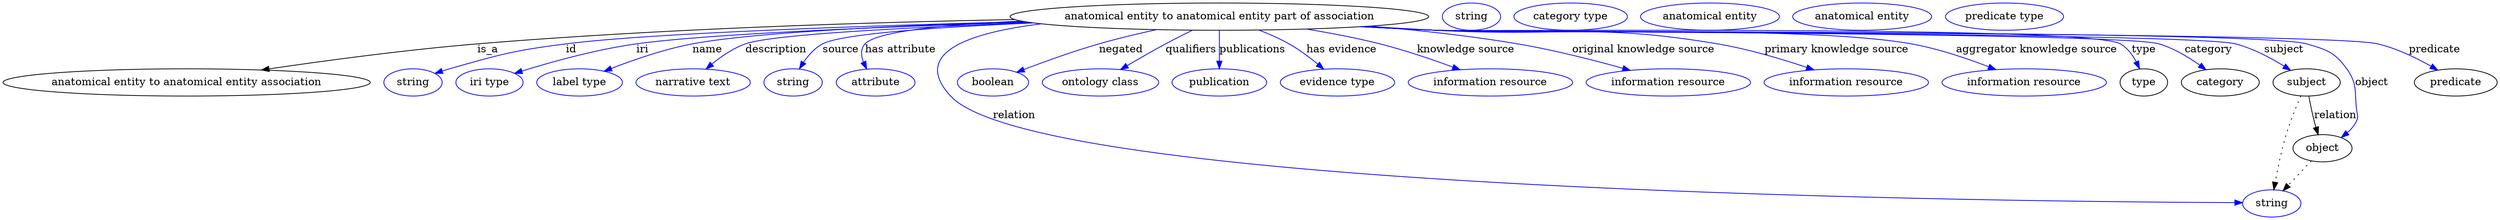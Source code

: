 digraph {
	graph [bb="0,0,3292,283"];
	node [label="\N"];
	"anatomical entity to anatomical entity part of association"	[height=0.5,
		label="anatomical entity to anatomical entity part of association",
		pos="1604.4,265",
		width=7.6729];
	"anatomical entity to anatomical entity association"	[height=0.5,
		pos="242.43,178",
		width=6.7341];
	"anatomical entity to anatomical entity part of association" -> "anatomical entity to anatomical entity association"	[label=is_a,
		lp="640.43,221.5",
		pos="e,341.21,194.45 1334.5,261.13 1137.9,257.39 865.28,248.78 626.43,229 533.29,221.29 428.08,207.21 351.37,195.95"];
	id	[color=blue,
		height=0.5,
		label=string,
		pos="541.43,178",
		width=1.0652];
	"anatomical entity to anatomical entity part of association" -> id	[color=blue,
		label=id,
		lp="750.43,221.5",
		pos="e,570.43,189.95 1347.4,258.38 1136.8,252.87 855.86,243.23 743.43,229 673.98,220.21 656.78,215.06 589.43,196 586.32,195.12 583.13,\
194.15 579.93,193.12",
		style=solid];
	iri	[color=blue,
		height=0.5,
		label="iri type",
		pos="642.43,178",
		width=1.2277];
	"anatomical entity to anatomical entity part of association" -> iri	[color=blue,
		label=iri,
		lp="844.43,221.5",
		pos="e,675.61,190.04 1352.9,257.53 1168,251.83 932.69,242.34 836.43,229 783.61,221.68 724.48,205.2 685.54,193.15",
		style=solid];
	name	[color=blue,
		height=0.5,
		label="label type",
		pos="761.43,178",
		width=1.5707];
	"anatomical entity to anatomical entity part of association" -> name	[color=blue,
		label=name,
		lp="930.43,221.5",
		pos="e,793.88,192.77 1347.5,258.33 1185.4,253.35 991.77,244.4 910.43,229 873.33,221.98 832.81,207.94 803.4,196.52",
		style=solid];
	description	[color=blue,
		height=0.5,
		label="narrative text",
		pos="911.43,178",
		width=2.0943];
	"anatomical entity to anatomical entity part of association" -> description	[color=blue,
		label=description,
		lp="1020.9,221.5",
		pos="e,928.52,195.73 1358.2,256.79 1199.5,251 1016.2,241.72 980.43,229 964.35,223.28 948.74,212.56 936.46,202.51",
		style=solid];
	source	[color=blue,
		height=0.5,
		label=string,
		pos="1043.4,178",
		width=1.0652];
	"anatomical entity to anatomical entity part of association" -> source	[color=blue,
		label=source,
		lp="1105.4,221.5",
		pos="e,1051.5,196.04 1358.9,256.71 1235.5,251.4 1106.8,242.68 1081.4,229 1071.2,223.52 1063,213.99 1056.8,204.71",
		style=solid];
	"has attribute"	[color=blue,
		height=0.5,
		label=attribute,
		pos="1151.4,178",
		width=1.4443];
	"anatomical entity to anatomical entity part of association" -> "has attribute"	[color=blue,
		label="has attribute",
		lp="1184.4,221.5",
		pos="e,1139.6,195.74 1343.1,259.12 1244.8,254.53 1153,245.74 1137.4,229 1131.4,222.47 1132.1,213.53 1135.2,205.02",
		style=solid];
	relation	[color=blue,
		height=0.5,
		label=string,
		pos="2994.4,18",
		width=1.0652];
	"anatomical entity to anatomical entity part of association" -> relation	[color=blue,
		label=relation,
		lp="1334.4,134.5",
		pos="e,2956.1,19.065 1370.3,255.42 1274.7,243.54 1197.7,217.21 1250.4,160 1368.6,31.928 2675.8,20.165 2945.8,19.103",
		style=solid];
	negated	[color=blue,
		height=0.5,
		label=boolean,
		pos="1306.4,178",
		width=1.2999];
	"anatomical entity to anatomical entity part of association" -> negated	[color=blue,
		label=negated,
		lp="1474.4,221.5",
		pos="e,1337.5,191.48 1521,247.74 1496.5,242.4 1469.7,236.01 1445.4,229 1411.9,219.31 1374.6,205.77 1347.2,195.22",
		style=solid];
	qualifiers	[color=blue,
		height=0.5,
		label="ontology class",
		pos="1447.4,178",
		width=2.1304];
	"anatomical entity to anatomical entity part of association" -> qualifiers	[color=blue,
		label=qualifiers,
		lp="1566.9,221.5",
		pos="e,1473.9,195.02 1568.8,247.03 1557.4,241.45 1544.8,235.11 1533.4,229 1516.5,219.92 1498.1,209.3 1482.6,200.19",
		style=solid];
	publications	[color=blue,
		height=0.5,
		label=publication,
		pos="1604.4,178",
		width=1.7332];
	"anatomical entity to anatomical entity part of association" -> publications	[color=blue,
		label=publications,
		lp="1648.4,221.5",
		pos="e,1604.4,196.18 1604.4,246.8 1604.4,235.16 1604.4,219.55 1604.4,206.24",
		style=solid];
	"has evidence"	[color=blue,
		height=0.5,
		label="evidence type",
		pos="1760.4,178",
		width=2.0943];
	"anatomical entity to anatomical entity part of association" -> "has evidence"	[color=blue,
		label="has evidence",
		lp="1765.9,221.5",
		pos="e,1742.2,195.69 1656.8,247.2 1670.1,242.09 1684.1,235.97 1696.4,229 1709.8,221.48 1723.3,211.34 1734.5,202.15",
		style=solid];
	"knowledge source"	[color=blue,
		height=0.5,
		label="information resource",
		pos="1962.4,178",
		width=3.015];
	"anatomical entity to anatomical entity part of association" -> "knowledge source"	[color=blue,
		label="knowledge source",
		lp="1929.9,221.5",
		pos="e,1922.4,194.73 1719.3,248.61 1751,243.4 1785.2,236.86 1816.4,229 1849.1,220.77 1884.9,208.57 1912.8,198.28",
		style=solid];
	"original knowledge source"	[color=blue,
		height=0.5,
		label="information resource",
		pos="2197.4,178",
		width=3.015];
	"anatomical entity to anatomical entity part of association" -> "original knowledge source"	[color=blue,
		label="original knowledge source",
		lp="2164.4,221.5",
		pos="e,2147.2,193.96 1803.1,252.48 1865.9,247.21 1935.3,239.67 1998.4,229 2045.7,221.01 2098.3,207.6 2137.5,196.68",
		style=solid];
	"primary knowledge source"	[color=blue,
		height=0.5,
		label="information resource",
		pos="2432.4,178",
		width=3.015];
	"anatomical entity to anatomical entity part of association" -> "primary knowledge source"	[color=blue,
		label="primary knowledge source",
		lp="2419.4,221.5",
		pos="e,2389.8,194.62 1798.6,252.17 1829.3,250.38 1860.8,248.6 1890.4,247 2055.7,238.09 2099.2,256.55 2262.4,229 2302.7,222.2 2347,208.98 \
2380.3,197.85",
		style=solid];
	"aggregator knowledge source"	[color=blue,
		height=0.5,
		label="information resource",
		pos="2667.4,178",
		width=3.015];
	"anatomical entity to anatomical entity part of association" -> "aggregator knowledge source"	[color=blue,
		label="aggregator knowledge source",
		lp="2683.9,221.5",
		pos="e,2630,195.02 1794.4,251.89 1826.4,250.08 1859.4,248.37 1890.4,247 2029.9,240.86 2381,253.47 2518.4,229 2553.5,222.75 2591.6,209.84 \
2620.5,198.71",
		style=solid];
	type	[height=0.5,
		pos="2825.4,178",
		width=0.86659];
	"anatomical entity to anatomical entity part of association" -> type	[color=blue,
		label=type,
		lp="2825.4,221.5",
		pos="e,2819.8,196.13 1792.1,251.79 1824.8,249.95 1858.6,248.26 1890.4,247 1940.6,245.01 2750.8,253.87 2794.4,229 2803.6,223.75 2810.5,\
214.52 2815.4,205.41",
		style=solid];
	category	[height=0.5,
		pos="2926.4,178",
		width=1.4263];
	"anatomical entity to anatomical entity part of association" -> category	[color=blue,
		label=category,
		lp="2910.9,221.5",
		pos="e,2907.6,194.75 1792.1,251.76 1824.8,249.93 1858.6,248.24 1890.4,247 1943.5,244.93 2794.5,243.97 2845.4,229 2864.9,223.27 2884.4,\
211.52 2899.3,200.85",
		style=solid];
	subject	[height=0.5,
		pos="3040.4,178",
		width=1.2277];
	"anatomical entity to anatomical entity part of association" -> subject	[color=blue,
		label=subject,
		lp="3010.4,221.5",
		pos="e,3019.2,194.05 1791.7,251.73 1824.6,249.9 1858.5,248.22 1890.4,247 1949.1,244.76 2889.6,243.68 2946.4,229 2969.3,223.09 2992.7,\
210.63 3010.5,199.63",
		style=solid];
	object	[height=0.5,
		pos="3061.4,91",
		width=1.0832];
	"anatomical entity to anatomical entity part of association" -> object	[color=blue,
		label=object,
		lp="3126.4,178",
		pos="e,3086.3,105.25 1791.3,251.71 1824.3,249.88 1858.4,248.2 1890.4,247 1954.3,244.6 2979.1,247.04 3040.4,229 3067,221.16 3077.2,218.5 \
3093.4,196 3107.9,175.98 3103.5,166.51 3106.4,142 3107.2,135.38 3109.4,132.99 3106.4,127 3103.6,121.17 3099.2,116.02 3094.3,111.6",
		style=solid];
	predicate	[height=0.5,
		pos="3237.4,178",
		width=1.5165];
	"anatomical entity to anatomical entity part of association" -> predicate	[color=blue,
		label=predicate,
		lp="3209.4,221.5",
		pos="e,3213.6,194.32 1790.9,251.7 1824,249.86 1858.2,248.19 1890.4,247 1959.5,244.45 3067.2,244.97 3134.4,229 3159.3,223.09 3185.2,210.5 \
3204.8,199.43",
		style=solid];
	association_type	[color=blue,
		height=0.5,
		label=string,
		pos="1937.4,265",
		width=1.0652];
	association_category	[color=blue,
		height=0.5,
		label="category type",
		pos="2068.4,265",
		width=2.0762];
	subject -> relation	[pos="e,2997.2,36.136 3032.8,160.24 3026.9,146.64 3018.8,126.88 3013.4,109 3007.2,88.265 3002.2,64.241 2998.9,46.231",
		style=dotted];
	subject -> object	[label=relation,
		lp="3078.4,134.5",
		pos="e,3055.7,108.98 3043.4,159.77 3045.2,150.09 3047.7,137.8 3050.4,127 3051.1,124.32 3051.9,121.53 3052.7,118.76"];
	"anatomical entity to anatomical entity part of association_subject"	[color=blue,
		height=0.5,
		label="anatomical entity",
		pos="2252.4,265",
		width=2.5456];
	object -> relation	[pos="e,3009.3,34.713 3046.6,74.243 3037.6,64.775 3026.1,52.56 3016.2,42.024",
		style=dotted];
	"anatomical entity to anatomical entity part of association_object"	[color=blue,
		height=0.5,
		label="anatomical entity",
		pos="2453.4,265",
		width=2.5456];
	"anatomical entity to anatomical entity part of association_predicate"	[color=blue,
		height=0.5,
		label="predicate type",
		pos="2641.4,265",
		width=2.1665];
}

